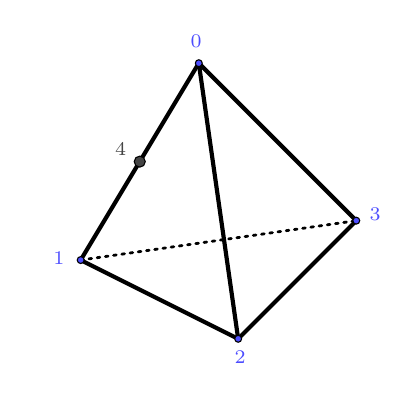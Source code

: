 \definecolor{uuuuuu}{rgb}{0.267,0.267,0.267}
\definecolor{ududff}{rgb}{0.302,0.302,1}
\begin{tikzpicture}[scale=0.5,line cap=round,line join=round,>=triangle 45,x=1cm,y=1cm]
\draw [line width=1.5pt] (0,0)-- (3,5);
\draw [line width=1.5pt] (7,1)-- (3,5);
\draw [line width=1.5pt] (7,1)-- (4,-2);
\draw [line width=1.5pt] (0,0)-- (4,-2);
\draw [line width=1.5pt] (4,-2)-- (3,5);
\draw [line width=1pt,dotted] (0,0)-- (7,1);
\begin{scriptsize}
\draw [fill=ududff] (0,0) circle (2.5pt);
\draw[color=ududff] (-0.551,0.038) node {1};
\draw [fill=ududff] (3,5) circle (2.5pt);
\draw[color=ududff] (2.933,5.557) node {0};
\draw [fill=ududff] (7,1) circle (2.5pt);
\draw[color=ududff] (7.481,1.155) node {3};
\draw [fill=ududff] (4,-2) circle (2.5pt);
\draw[color=ududff] (4.05,-2.476) node {2};
\draw [fill=uuuuuu] (1.5,2.5) circle (4pt);
\draw[color=uuuuuu] (1.018,2.804) node {4};
\end{scriptsize}
\end{tikzpicture}

